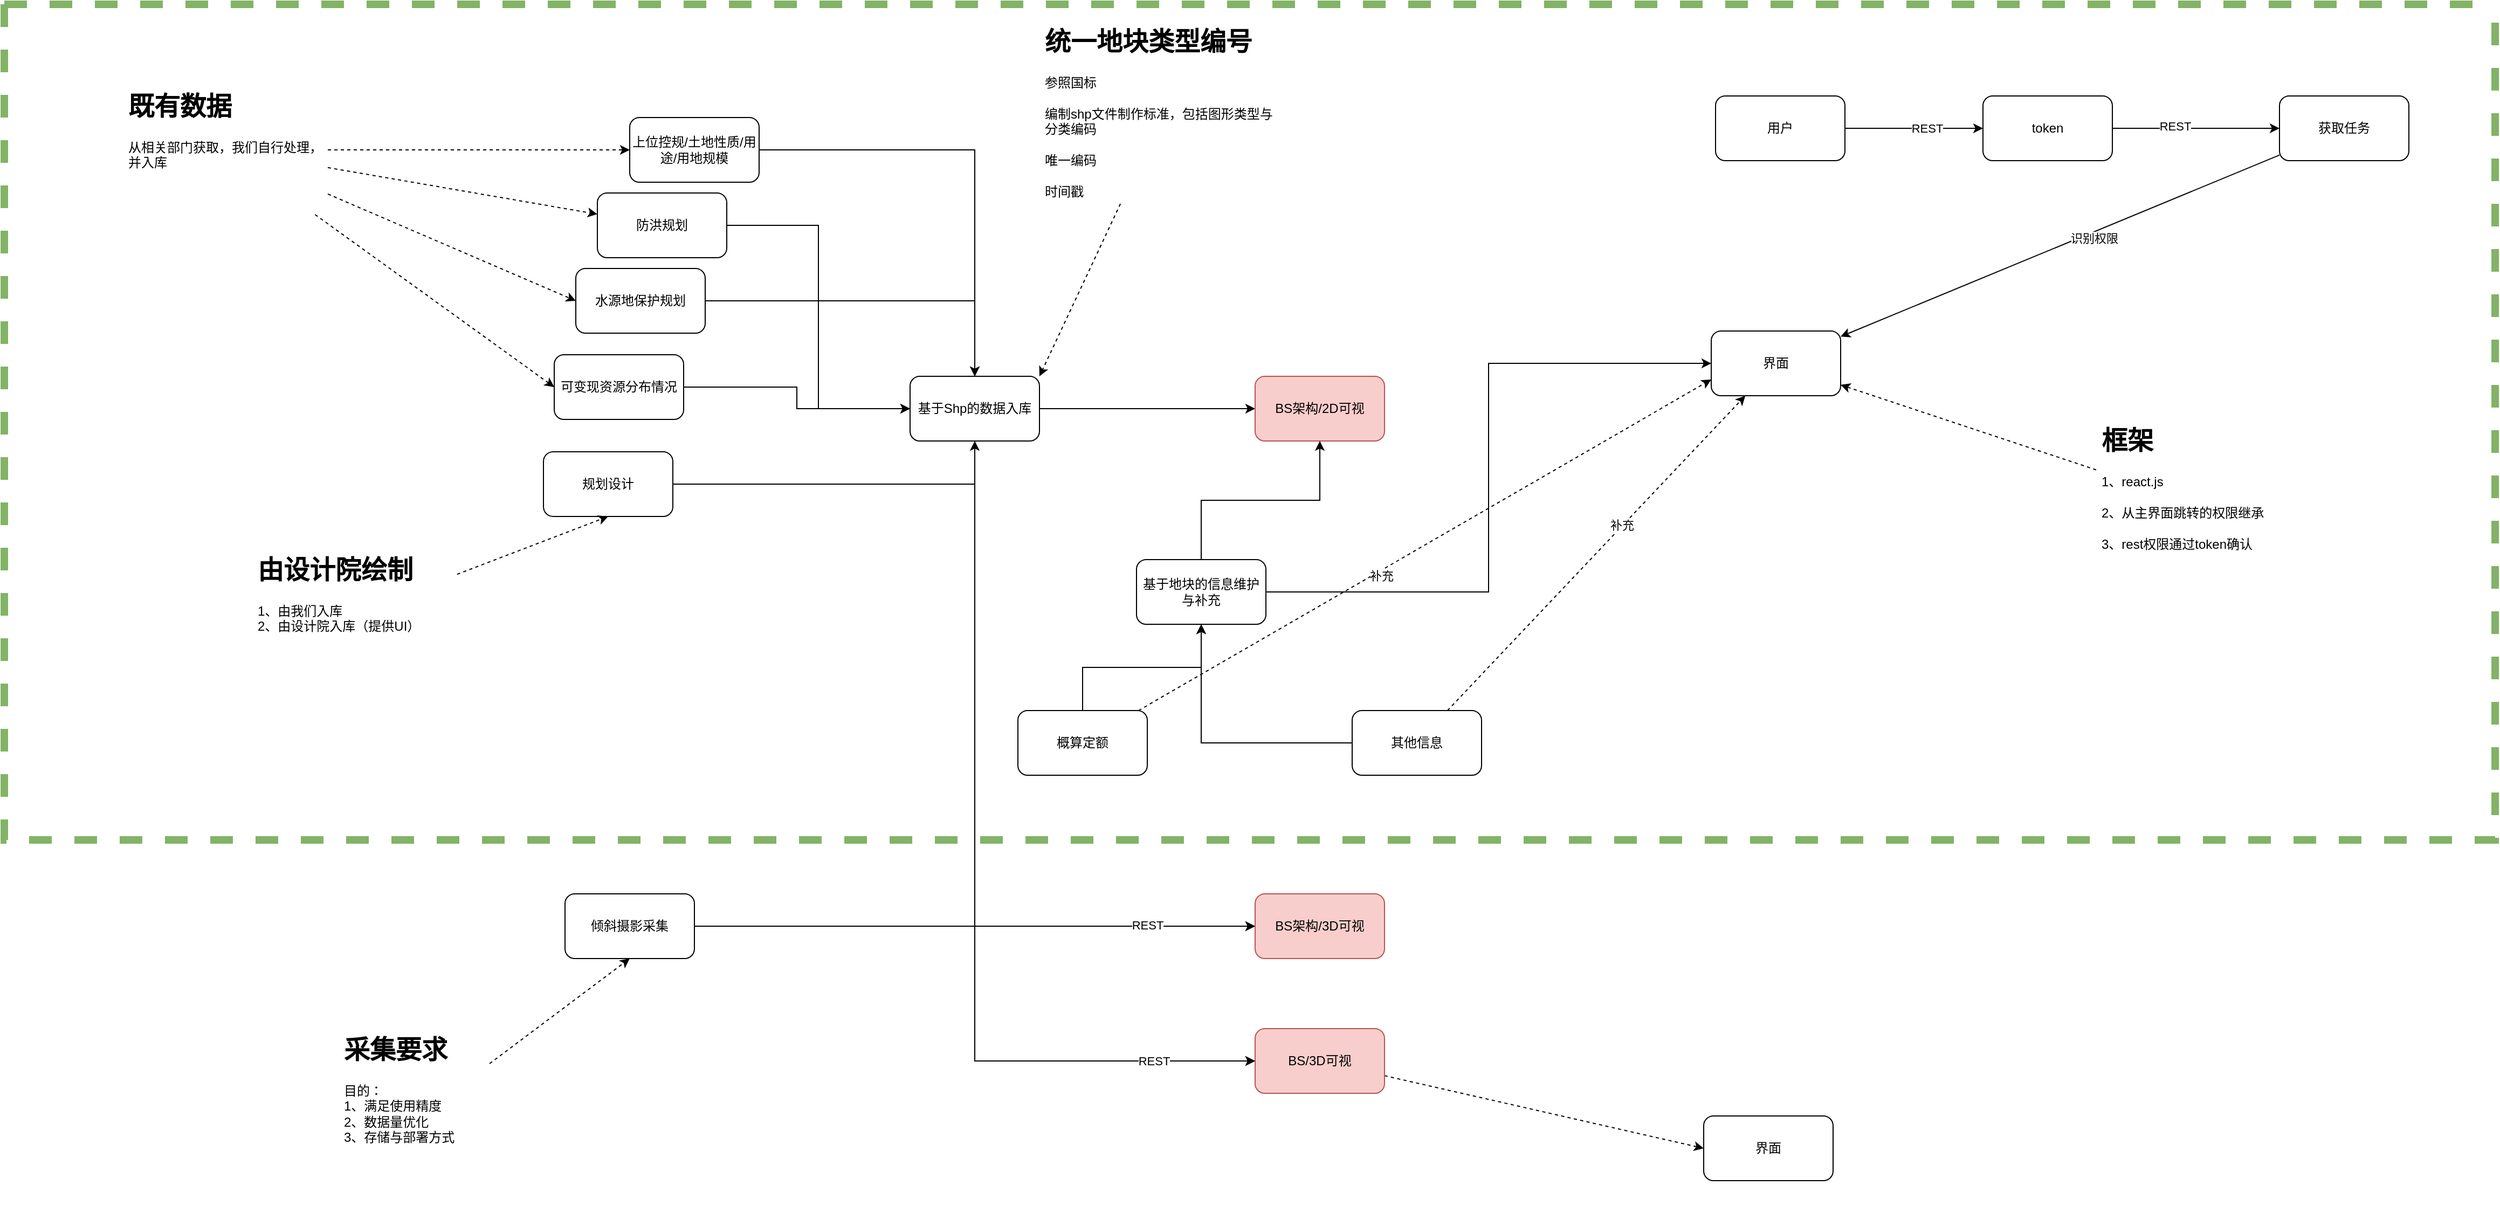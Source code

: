 <mxfile version="21.3.6" type="github">
  <diagram name="第 1 页" id="nfnzHy786rISAd0_TM_V">
    <mxGraphModel dx="2762" dy="1703" grid="0" gridSize="10" guides="0" tooltips="1" connect="1" arrows="1" fold="1" page="1" pageScale="1" pageWidth="1169" pageHeight="827" math="0" shadow="0">
      <root>
        <mxCell id="0" />
        <mxCell id="1" parent="0" />
        <mxCell id="NH8UexvuGOOD8I5ICKm5-14" style="edgeStyle=orthogonalEdgeStyle;rounded=0;orthogonalLoop=1;jettySize=auto;html=1;entryX=0;entryY=0.5;entryDx=0;entryDy=0;" parent="1" source="NH8UexvuGOOD8I5ICKm5-1" target="NH8UexvuGOOD8I5ICKm5-15" edge="1">
          <mxGeometry relative="1" as="geometry">
            <mxPoint x="400" y="350" as="targetPoint" />
          </mxGeometry>
        </mxCell>
        <mxCell id="NH8UexvuGOOD8I5ICKm5-53" style="edgeStyle=orthogonalEdgeStyle;rounded=0;orthogonalLoop=1;jettySize=auto;html=1;entryX=0;entryY=0.5;entryDx=0;entryDy=0;exitX=0.5;exitY=1;exitDx=0;exitDy=0;" parent="1" source="NH8UexvuGOOD8I5ICKm5-1" target="NH8UexvuGOOD8I5ICKm5-17" edge="1">
          <mxGeometry relative="1" as="geometry" />
        </mxCell>
        <mxCell id="NH8UexvuGOOD8I5ICKm5-54" style="edgeStyle=orthogonalEdgeStyle;rounded=0;orthogonalLoop=1;jettySize=auto;html=1;entryX=0;entryY=0.5;entryDx=0;entryDy=0;exitX=0.5;exitY=1;exitDx=0;exitDy=0;" parent="1" source="NH8UexvuGOOD8I5ICKm5-1" target="NH8UexvuGOOD8I5ICKm5-19" edge="1">
          <mxGeometry relative="1" as="geometry" />
        </mxCell>
        <mxCell id="NH8UexvuGOOD8I5ICKm5-1" value="基于Shp的数据入库" style="rounded=1;whiteSpace=wrap;html=1;" parent="1" vertex="1">
          <mxGeometry x="80" y="320" width="120" height="60" as="geometry" />
        </mxCell>
        <mxCell id="NH8UexvuGOOD8I5ICKm5-3" style="edgeStyle=orthogonalEdgeStyle;rounded=0;orthogonalLoop=1;jettySize=auto;html=1;" parent="1" source="NH8UexvuGOOD8I5ICKm5-2" target="NH8UexvuGOOD8I5ICKm5-1" edge="1">
          <mxGeometry relative="1" as="geometry" />
        </mxCell>
        <mxCell id="NH8UexvuGOOD8I5ICKm5-2" value="上位控规/土地性质/用途/用地规模" style="rounded=1;whiteSpace=wrap;html=1;" parent="1" vertex="1">
          <mxGeometry x="-180" y="80" width="120" height="60" as="geometry" />
        </mxCell>
        <mxCell id="NH8UexvuGOOD8I5ICKm5-12" style="edgeStyle=orthogonalEdgeStyle;rounded=0;orthogonalLoop=1;jettySize=auto;html=1;entryX=0;entryY=0.5;entryDx=0;entryDy=0;" parent="1" source="NH8UexvuGOOD8I5ICKm5-4" target="NH8UexvuGOOD8I5ICKm5-1" edge="1">
          <mxGeometry relative="1" as="geometry" />
        </mxCell>
        <mxCell id="NH8UexvuGOOD8I5ICKm5-4" value="防洪规划" style="rounded=1;whiteSpace=wrap;html=1;" parent="1" vertex="1">
          <mxGeometry x="-210" y="150" width="120" height="60" as="geometry" />
        </mxCell>
        <mxCell id="NH8UexvuGOOD8I5ICKm5-11" style="edgeStyle=orthogonalEdgeStyle;rounded=0;orthogonalLoop=1;jettySize=auto;html=1;" parent="1" source="NH8UexvuGOOD8I5ICKm5-5" target="NH8UexvuGOOD8I5ICKm5-1" edge="1">
          <mxGeometry relative="1" as="geometry" />
        </mxCell>
        <mxCell id="NH8UexvuGOOD8I5ICKm5-5" value="水源地保护规划" style="rounded=1;whiteSpace=wrap;html=1;" parent="1" vertex="1">
          <mxGeometry x="-230" y="220" width="120" height="60" as="geometry" />
        </mxCell>
        <mxCell id="NH8UexvuGOOD8I5ICKm5-9" style="edgeStyle=orthogonalEdgeStyle;rounded=0;orthogonalLoop=1;jettySize=auto;html=1;entryX=0;entryY=0.5;entryDx=0;entryDy=0;" parent="1" source="NH8UexvuGOOD8I5ICKm5-8" target="NH8UexvuGOOD8I5ICKm5-1" edge="1">
          <mxGeometry relative="1" as="geometry" />
        </mxCell>
        <mxCell id="NH8UexvuGOOD8I5ICKm5-8" value="可变现资源分布情况" style="rounded=1;whiteSpace=wrap;html=1;" parent="1" vertex="1">
          <mxGeometry x="-250" y="300" width="120" height="60" as="geometry" />
        </mxCell>
        <mxCell id="NH8UexvuGOOD8I5ICKm5-15" value="BS架构/2D可视" style="rounded=1;whiteSpace=wrap;html=1;fillColor=#f8cecc;strokeColor=#b85450;" parent="1" vertex="1">
          <mxGeometry x="400" y="320" width="120" height="60" as="geometry" />
        </mxCell>
        <mxCell id="NH8UexvuGOOD8I5ICKm5-17" value="BS架构/3D可视" style="rounded=1;whiteSpace=wrap;html=1;fillColor=#f8cecc;strokeColor=#b85450;" parent="1" vertex="1">
          <mxGeometry x="400" y="800" width="120" height="60" as="geometry" />
        </mxCell>
        <mxCell id="NH8UexvuGOOD8I5ICKm5-61" style="rounded=0;orthogonalLoop=1;jettySize=auto;html=1;dashed=1;entryX=0;entryY=0.5;entryDx=0;entryDy=0;" parent="1" source="NH8UexvuGOOD8I5ICKm5-19" target="7hqAIfaflRyMjGnavEA0-2" edge="1">
          <mxGeometry relative="1" as="geometry">
            <mxPoint x="740.98" y="1023.781" as="targetPoint" />
          </mxGeometry>
        </mxCell>
        <mxCell id="NH8UexvuGOOD8I5ICKm5-19" value="BS/3D可视" style="rounded=1;whiteSpace=wrap;html=1;fillColor=#f8cecc;strokeColor=#b85450;" parent="1" vertex="1">
          <mxGeometry x="400" y="925" width="120" height="60" as="geometry" />
        </mxCell>
        <mxCell id="NH8UexvuGOOD8I5ICKm5-29" style="rounded=0;orthogonalLoop=1;jettySize=auto;html=1;entryX=1;entryY=0;entryDx=0;entryDy=0;dashed=1;" parent="1" source="NH8UexvuGOOD8I5ICKm5-28" target="NH8UexvuGOOD8I5ICKm5-1" edge="1">
          <mxGeometry relative="1" as="geometry" />
        </mxCell>
        <mxCell id="NH8UexvuGOOD8I5ICKm5-28" value="&lt;h1&gt;统一地块类型编号&lt;/h1&gt;&lt;div&gt;参照国标&lt;/div&gt;&lt;div&gt;&lt;br&gt;&lt;/div&gt;&lt;div&gt;编制shp文件制作标准，包括图形类型与分类编码&lt;/div&gt;&lt;div&gt;&lt;br&gt;&lt;/div&gt;&lt;div&gt;唯一编码&lt;/div&gt;&lt;div&gt;&lt;br&gt;&lt;/div&gt;&lt;div&gt;时间戳&lt;br&gt;&lt;/div&gt;" style="text;html=1;strokeColor=none;fillColor=none;spacing=5;spacingTop=-20;whiteSpace=wrap;overflow=hidden;rounded=0;" parent="1" vertex="1">
          <mxGeometry x="200" y="-10" width="230" height="170" as="geometry" />
        </mxCell>
        <mxCell id="NH8UexvuGOOD8I5ICKm5-31" style="edgeStyle=orthogonalEdgeStyle;rounded=0;orthogonalLoop=1;jettySize=auto;html=1;entryX=0.5;entryY=1;entryDx=0;entryDy=0;exitX=1;exitY=0.5;exitDx=0;exitDy=0;" parent="1" source="NH8UexvuGOOD8I5ICKm5-30" target="NH8UexvuGOOD8I5ICKm5-1" edge="1">
          <mxGeometry relative="1" as="geometry" />
        </mxCell>
        <mxCell id="NH8UexvuGOOD8I5ICKm5-30" value="规划设计" style="rounded=1;whiteSpace=wrap;html=1;" parent="1" vertex="1">
          <mxGeometry x="-260" y="390" width="120" height="60" as="geometry" />
        </mxCell>
        <mxCell id="NH8UexvuGOOD8I5ICKm5-33" style="rounded=0;orthogonalLoop=1;jettySize=auto;html=1;entryX=0.5;entryY=1;entryDx=0;entryDy=0;dashed=1;" parent="1" source="NH8UexvuGOOD8I5ICKm5-32" target="NH8UexvuGOOD8I5ICKm5-30" edge="1">
          <mxGeometry relative="1" as="geometry" />
        </mxCell>
        <mxCell id="NH8UexvuGOOD8I5ICKm5-32" value="&lt;h1&gt;由设计院绘制&lt;/h1&gt;&lt;div&gt;1、由我们入库&lt;/div&gt;&lt;div&gt;2、由设计院入库（提供UI）&lt;br&gt;&lt;/div&gt;" style="text;html=1;strokeColor=none;fillColor=none;spacing=5;spacingTop=-20;whiteSpace=wrap;overflow=hidden;rounded=0;" parent="1" vertex="1">
          <mxGeometry x="-530" y="480" width="190" height="120" as="geometry" />
        </mxCell>
        <mxCell id="NH8UexvuGOOD8I5ICKm5-35" style="rounded=0;orthogonalLoop=1;jettySize=auto;html=1;entryX=0;entryY=0.5;entryDx=0;entryDy=0;dashed=1;" parent="1" source="NH8UexvuGOOD8I5ICKm5-34" target="NH8UexvuGOOD8I5ICKm5-2" edge="1">
          <mxGeometry relative="1" as="geometry" />
        </mxCell>
        <mxCell id="NH8UexvuGOOD8I5ICKm5-36" style="rounded=0;orthogonalLoop=1;jettySize=auto;html=1;dashed=1;" parent="1" source="NH8UexvuGOOD8I5ICKm5-34" target="NH8UexvuGOOD8I5ICKm5-4" edge="1">
          <mxGeometry relative="1" as="geometry" />
        </mxCell>
        <mxCell id="NH8UexvuGOOD8I5ICKm5-37" style="rounded=0;orthogonalLoop=1;jettySize=auto;html=1;entryX=0;entryY=0.5;entryDx=0;entryDy=0;dashed=1;" parent="1" source="NH8UexvuGOOD8I5ICKm5-34" target="NH8UexvuGOOD8I5ICKm5-5" edge="1">
          <mxGeometry relative="1" as="geometry" />
        </mxCell>
        <mxCell id="NH8UexvuGOOD8I5ICKm5-38" style="rounded=0;orthogonalLoop=1;jettySize=auto;html=1;entryX=0;entryY=0.5;entryDx=0;entryDy=0;dashed=1;" parent="1" source="NH8UexvuGOOD8I5ICKm5-34" target="NH8UexvuGOOD8I5ICKm5-8" edge="1">
          <mxGeometry relative="1" as="geometry" />
        </mxCell>
        <mxCell id="NH8UexvuGOOD8I5ICKm5-34" value="&lt;h1&gt;既有数据&lt;/h1&gt;&lt;div&gt;从相关部门获取，我们自行处理，并入库&lt;br&gt;&lt;/div&gt;" style="text;html=1;strokeColor=none;fillColor=none;spacing=5;spacingTop=-20;whiteSpace=wrap;overflow=hidden;rounded=0;" parent="1" vertex="1">
          <mxGeometry x="-650" y="50" width="190" height="120" as="geometry" />
        </mxCell>
        <mxCell id="NH8UexvuGOOD8I5ICKm5-43" style="edgeStyle=orthogonalEdgeStyle;rounded=0;orthogonalLoop=1;jettySize=auto;html=1;" parent="1" source="NH8UexvuGOOD8I5ICKm5-42" target="NH8UexvuGOOD8I5ICKm5-15" edge="1">
          <mxGeometry relative="1" as="geometry" />
        </mxCell>
        <mxCell id="NH8UexvuGOOD8I5ICKm5-59" style="edgeStyle=orthogonalEdgeStyle;rounded=0;orthogonalLoop=1;jettySize=auto;html=1;entryX=0;entryY=0.5;entryDx=0;entryDy=0;" parent="1" source="NH8UexvuGOOD8I5ICKm5-42" target="7hqAIfaflRyMjGnavEA0-1" edge="1">
          <mxGeometry relative="1" as="geometry" />
        </mxCell>
        <mxCell id="NH8UexvuGOOD8I5ICKm5-42" value="基于地块的信息维护与补充" style="rounded=1;whiteSpace=wrap;html=1;" parent="1" vertex="1">
          <mxGeometry x="290" y="490" width="120" height="60" as="geometry" />
        </mxCell>
        <mxCell id="NH8UexvuGOOD8I5ICKm5-51" style="edgeStyle=orthogonalEdgeStyle;rounded=0;orthogonalLoop=1;jettySize=auto;html=1;" parent="1" source="NH8UexvuGOOD8I5ICKm5-50" target="NH8UexvuGOOD8I5ICKm5-17" edge="1">
          <mxGeometry relative="1" as="geometry" />
        </mxCell>
        <mxCell id="NH8UexvuGOOD8I5ICKm5-55" value="REST" style="edgeLabel;html=1;align=center;verticalAlign=middle;resizable=0;points=[];" parent="NH8UexvuGOOD8I5ICKm5-51" vertex="1" connectable="0">
          <mxGeometry x="0.615" y="1" relative="1" as="geometry">
            <mxPoint as="offset" />
          </mxGeometry>
        </mxCell>
        <mxCell id="NH8UexvuGOOD8I5ICKm5-52" style="edgeStyle=orthogonalEdgeStyle;rounded=0;orthogonalLoop=1;jettySize=auto;html=1;entryX=0;entryY=0.5;entryDx=0;entryDy=0;" parent="1" source="NH8UexvuGOOD8I5ICKm5-50" target="NH8UexvuGOOD8I5ICKm5-19" edge="1">
          <mxGeometry relative="1" as="geometry" />
        </mxCell>
        <mxCell id="NH8UexvuGOOD8I5ICKm5-56" value="REST" style="edgeLabel;html=1;align=center;verticalAlign=middle;resizable=0;points=[];" parent="NH8UexvuGOOD8I5ICKm5-52" vertex="1" connectable="0">
          <mxGeometry x="0.709" relative="1" as="geometry">
            <mxPoint as="offset" />
          </mxGeometry>
        </mxCell>
        <mxCell id="NH8UexvuGOOD8I5ICKm5-50" value="倾斜摄影采集" style="rounded=1;whiteSpace=wrap;html=1;" parent="1" vertex="1">
          <mxGeometry x="-240" y="800" width="120" height="60" as="geometry" />
        </mxCell>
        <mxCell id="NH8UexvuGOOD8I5ICKm5-58" style="rounded=0;orthogonalLoop=1;jettySize=auto;html=1;entryX=0.5;entryY=1;entryDx=0;entryDy=0;dashed=1;" parent="1" source="NH8UexvuGOOD8I5ICKm5-57" target="NH8UexvuGOOD8I5ICKm5-50" edge="1">
          <mxGeometry relative="1" as="geometry" />
        </mxCell>
        <mxCell id="NH8UexvuGOOD8I5ICKm5-57" value="&lt;h1&gt;采集要求&lt;/h1&gt;&lt;div&gt;目的：&lt;/div&gt;&lt;div&gt;1、满足使用精度&lt;/div&gt;&lt;div&gt;2、数据量优化&lt;/div&gt;&lt;div&gt;3、存储与部署方式&lt;br&gt;&lt;/div&gt;" style="text;html=1;strokeColor=none;fillColor=none;spacing=5;spacingTop=-20;whiteSpace=wrap;overflow=hidden;rounded=0;" parent="1" vertex="1">
          <mxGeometry x="-450" y="925" width="140" height="170" as="geometry" />
        </mxCell>
        <mxCell id="NH8UexvuGOOD8I5ICKm5-63" value="" style="swimlane;startSize=0;dashed=1;fillColor=#d5e8d4;strokeColor=#82b366;strokeWidth=7;" parent="1" vertex="1">
          <mxGeometry x="-760" y="-25" width="2310" height="775" as="geometry" />
        </mxCell>
        <mxCell id="NH8UexvuGOOD8I5ICKm5-64" value="概算定额" style="rounded=1;whiteSpace=wrap;html=1;" parent="NH8UexvuGOOD8I5ICKm5-63" vertex="1">
          <mxGeometry x="940" y="655" width="120" height="60" as="geometry" />
        </mxCell>
        <mxCell id="NH8UexvuGOOD8I5ICKm5-65" value="其他信息" style="rounded=1;whiteSpace=wrap;html=1;" parent="NH8UexvuGOOD8I5ICKm5-63" vertex="1">
          <mxGeometry x="1250" y="655" width="120" height="60" as="geometry" />
        </mxCell>
        <mxCell id="NH8UexvuGOOD8I5ICKm5-48" value="&lt;h1&gt;框架&lt;br&gt;&lt;/h1&gt;&lt;div&gt;1、react.js&lt;br&gt;&lt;/div&gt;&lt;div&gt;&lt;br&gt;&lt;/div&gt;&lt;div&gt;2、从主界面跳转的权限继承&lt;/div&gt;&lt;div&gt;&lt;br&gt;&lt;/div&gt;&lt;div&gt;3、rest权限通过token确认&lt;br&gt;&lt;/div&gt;" style="text;html=1;strokeColor=none;fillColor=none;spacing=5;spacingTop=-20;whiteSpace=wrap;overflow=hidden;rounded=0;" parent="NH8UexvuGOOD8I5ICKm5-63" vertex="1">
          <mxGeometry x="1940" y="385" width="230" height="170" as="geometry" />
        </mxCell>
        <mxCell id="NH8UexvuGOOD8I5ICKm5-74" style="edgeStyle=orthogonalEdgeStyle;rounded=0;orthogonalLoop=1;jettySize=auto;html=1;" parent="NH8UexvuGOOD8I5ICKm5-63" source="NH8UexvuGOOD8I5ICKm5-72" target="NH8UexvuGOOD8I5ICKm5-73" edge="1">
          <mxGeometry relative="1" as="geometry" />
        </mxCell>
        <mxCell id="NH8UexvuGOOD8I5ICKm5-77" value="REST" style="edgeLabel;html=1;align=center;verticalAlign=middle;resizable=0;points=[];" parent="NH8UexvuGOOD8I5ICKm5-74" vertex="1" connectable="0">
          <mxGeometry x="0.18" relative="1" as="geometry">
            <mxPoint as="offset" />
          </mxGeometry>
        </mxCell>
        <mxCell id="NH8UexvuGOOD8I5ICKm5-72" value="用户" style="rounded=1;whiteSpace=wrap;html=1;" parent="NH8UexvuGOOD8I5ICKm5-63" vertex="1">
          <mxGeometry x="1587" y="85" width="120" height="60" as="geometry" />
        </mxCell>
        <mxCell id="NH8UexvuGOOD8I5ICKm5-76" style="edgeStyle=orthogonalEdgeStyle;rounded=0;orthogonalLoop=1;jettySize=auto;html=1;" parent="NH8UexvuGOOD8I5ICKm5-63" source="NH8UexvuGOOD8I5ICKm5-73" target="NH8UexvuGOOD8I5ICKm5-75" edge="1">
          <mxGeometry relative="1" as="geometry" />
        </mxCell>
        <mxCell id="NH8UexvuGOOD8I5ICKm5-78" value="REST" style="edgeLabel;html=1;align=center;verticalAlign=middle;resizable=0;points=[];" parent="NH8UexvuGOOD8I5ICKm5-76" vertex="1" connectable="0">
          <mxGeometry x="-0.258" y="2" relative="1" as="geometry">
            <mxPoint as="offset" />
          </mxGeometry>
        </mxCell>
        <mxCell id="NH8UexvuGOOD8I5ICKm5-73" value="token" style="rounded=1;whiteSpace=wrap;html=1;" parent="NH8UexvuGOOD8I5ICKm5-63" vertex="1">
          <mxGeometry x="1835" y="85" width="120" height="60" as="geometry" />
        </mxCell>
        <mxCell id="NH8UexvuGOOD8I5ICKm5-75" value="获取任务" style="rounded=1;whiteSpace=wrap;html=1;" parent="NH8UexvuGOOD8I5ICKm5-63" vertex="1">
          <mxGeometry x="2110" y="85" width="120" height="60" as="geometry" />
        </mxCell>
        <mxCell id="7hqAIfaflRyMjGnavEA0-1" value="界面" style="rounded=1;whiteSpace=wrap;html=1;" vertex="1" parent="NH8UexvuGOOD8I5ICKm5-63">
          <mxGeometry x="1583" y="303" width="120" height="60" as="geometry" />
        </mxCell>
        <mxCell id="NH8UexvuGOOD8I5ICKm5-70" style="rounded=0;orthogonalLoop=1;jettySize=auto;html=1;dashed=1;entryX=0;entryY=0.75;entryDx=0;entryDy=0;" parent="NH8UexvuGOOD8I5ICKm5-63" source="NH8UexvuGOOD8I5ICKm5-64" target="7hqAIfaflRyMjGnavEA0-1" edge="1">
          <mxGeometry relative="1" as="geometry" />
        </mxCell>
        <mxCell id="NH8UexvuGOOD8I5ICKm5-71" value="补充" style="edgeLabel;html=1;align=center;verticalAlign=middle;resizable=0;points=[];" parent="NH8UexvuGOOD8I5ICKm5-70" vertex="1" connectable="0">
          <mxGeometry x="-0.161" y="-4" relative="1" as="geometry">
            <mxPoint as="offset" />
          </mxGeometry>
        </mxCell>
        <mxCell id="NH8UexvuGOOD8I5ICKm5-68" style="rounded=0;orthogonalLoop=1;jettySize=auto;html=1;dashed=1;" parent="NH8UexvuGOOD8I5ICKm5-63" source="NH8UexvuGOOD8I5ICKm5-65" target="7hqAIfaflRyMjGnavEA0-1" edge="1">
          <mxGeometry relative="1" as="geometry" />
        </mxCell>
        <mxCell id="NH8UexvuGOOD8I5ICKm5-69" value="补充" style="edgeLabel;html=1;align=center;verticalAlign=middle;resizable=0;points=[];" parent="NH8UexvuGOOD8I5ICKm5-68" vertex="1" connectable="0">
          <mxGeometry x="0.175" y="1" relative="1" as="geometry">
            <mxPoint as="offset" />
          </mxGeometry>
        </mxCell>
        <mxCell id="NH8UexvuGOOD8I5ICKm5-79" style="rounded=0;orthogonalLoop=1;jettySize=auto;html=1;" parent="NH8UexvuGOOD8I5ICKm5-63" source="NH8UexvuGOOD8I5ICKm5-75" target="7hqAIfaflRyMjGnavEA0-1" edge="1">
          <mxGeometry relative="1" as="geometry" />
        </mxCell>
        <mxCell id="NH8UexvuGOOD8I5ICKm5-80" value="识别权限" style="edgeLabel;html=1;align=center;verticalAlign=middle;resizable=0;points=[];" parent="NH8UexvuGOOD8I5ICKm5-79" vertex="1" connectable="0">
          <mxGeometry x="-0.143" y="5" relative="1" as="geometry">
            <mxPoint as="offset" />
          </mxGeometry>
        </mxCell>
        <mxCell id="NH8UexvuGOOD8I5ICKm5-49" style="rounded=0;orthogonalLoop=1;jettySize=auto;html=1;dashed=1;" parent="NH8UexvuGOOD8I5ICKm5-63" source="NH8UexvuGOOD8I5ICKm5-48" target="7hqAIfaflRyMjGnavEA0-1" edge="1">
          <mxGeometry relative="1" as="geometry" />
        </mxCell>
        <mxCell id="NH8UexvuGOOD8I5ICKm5-66" style="edgeStyle=orthogonalEdgeStyle;rounded=0;orthogonalLoop=1;jettySize=auto;html=1;" parent="1" source="NH8UexvuGOOD8I5ICKm5-64" target="NH8UexvuGOOD8I5ICKm5-42" edge="1">
          <mxGeometry relative="1" as="geometry" />
        </mxCell>
        <mxCell id="NH8UexvuGOOD8I5ICKm5-67" style="edgeStyle=orthogonalEdgeStyle;rounded=0;orthogonalLoop=1;jettySize=auto;html=1;entryX=0.5;entryY=1;entryDx=0;entryDy=0;" parent="1" source="NH8UexvuGOOD8I5ICKm5-65" target="NH8UexvuGOOD8I5ICKm5-42" edge="1">
          <mxGeometry relative="1" as="geometry" />
        </mxCell>
        <mxCell id="7hqAIfaflRyMjGnavEA0-2" value="界面" style="rounded=1;whiteSpace=wrap;html=1;" vertex="1" parent="1">
          <mxGeometry x="816" y="1006" width="120" height="60" as="geometry" />
        </mxCell>
      </root>
    </mxGraphModel>
  </diagram>
</mxfile>
